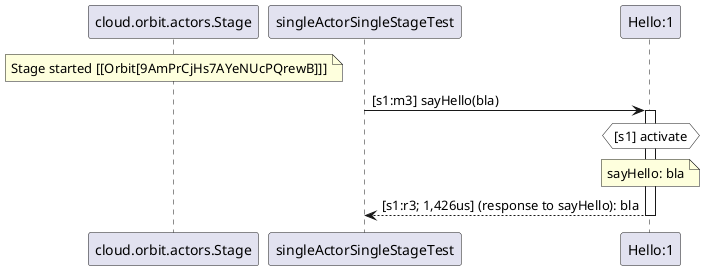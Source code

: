 @startuml
note over "cloud.orbit.actors.Stage": Stage started [[Orbit[9AmPrCjHs7AYeNUcPQrewB]]]
"singleActorSingleStageTest" -> "Hello:1" : [s1:m3] sayHello(bla)
activate "Hello:1"
hnote over "Hello:1" #white : [s1] activate
note over "Hello:1": sayHello: bla
"Hello:1" --> "singleActorSingleStageTest" : [s1:r3; 1,426us] (response to sayHello): bla
deactivate "Hello:1"
@enduml
